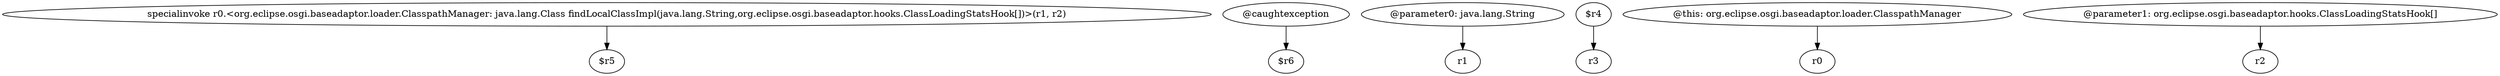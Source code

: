 digraph g {
0[label="specialinvoke r0.<org.eclipse.osgi.baseadaptor.loader.ClasspathManager: java.lang.Class findLocalClassImpl(java.lang.String,org.eclipse.osgi.baseadaptor.hooks.ClassLoadingStatsHook[])>(r1, r2)"]
1[label="$r5"]
0->1[label=""]
2[label="@caughtexception"]
3[label="$r6"]
2->3[label=""]
4[label="@parameter0: java.lang.String"]
5[label="r1"]
4->5[label=""]
6[label="$r4"]
7[label="r3"]
6->7[label=""]
8[label="@this: org.eclipse.osgi.baseadaptor.loader.ClasspathManager"]
9[label="r0"]
8->9[label=""]
10[label="@parameter1: org.eclipse.osgi.baseadaptor.hooks.ClassLoadingStatsHook[]"]
11[label="r2"]
10->11[label=""]
}